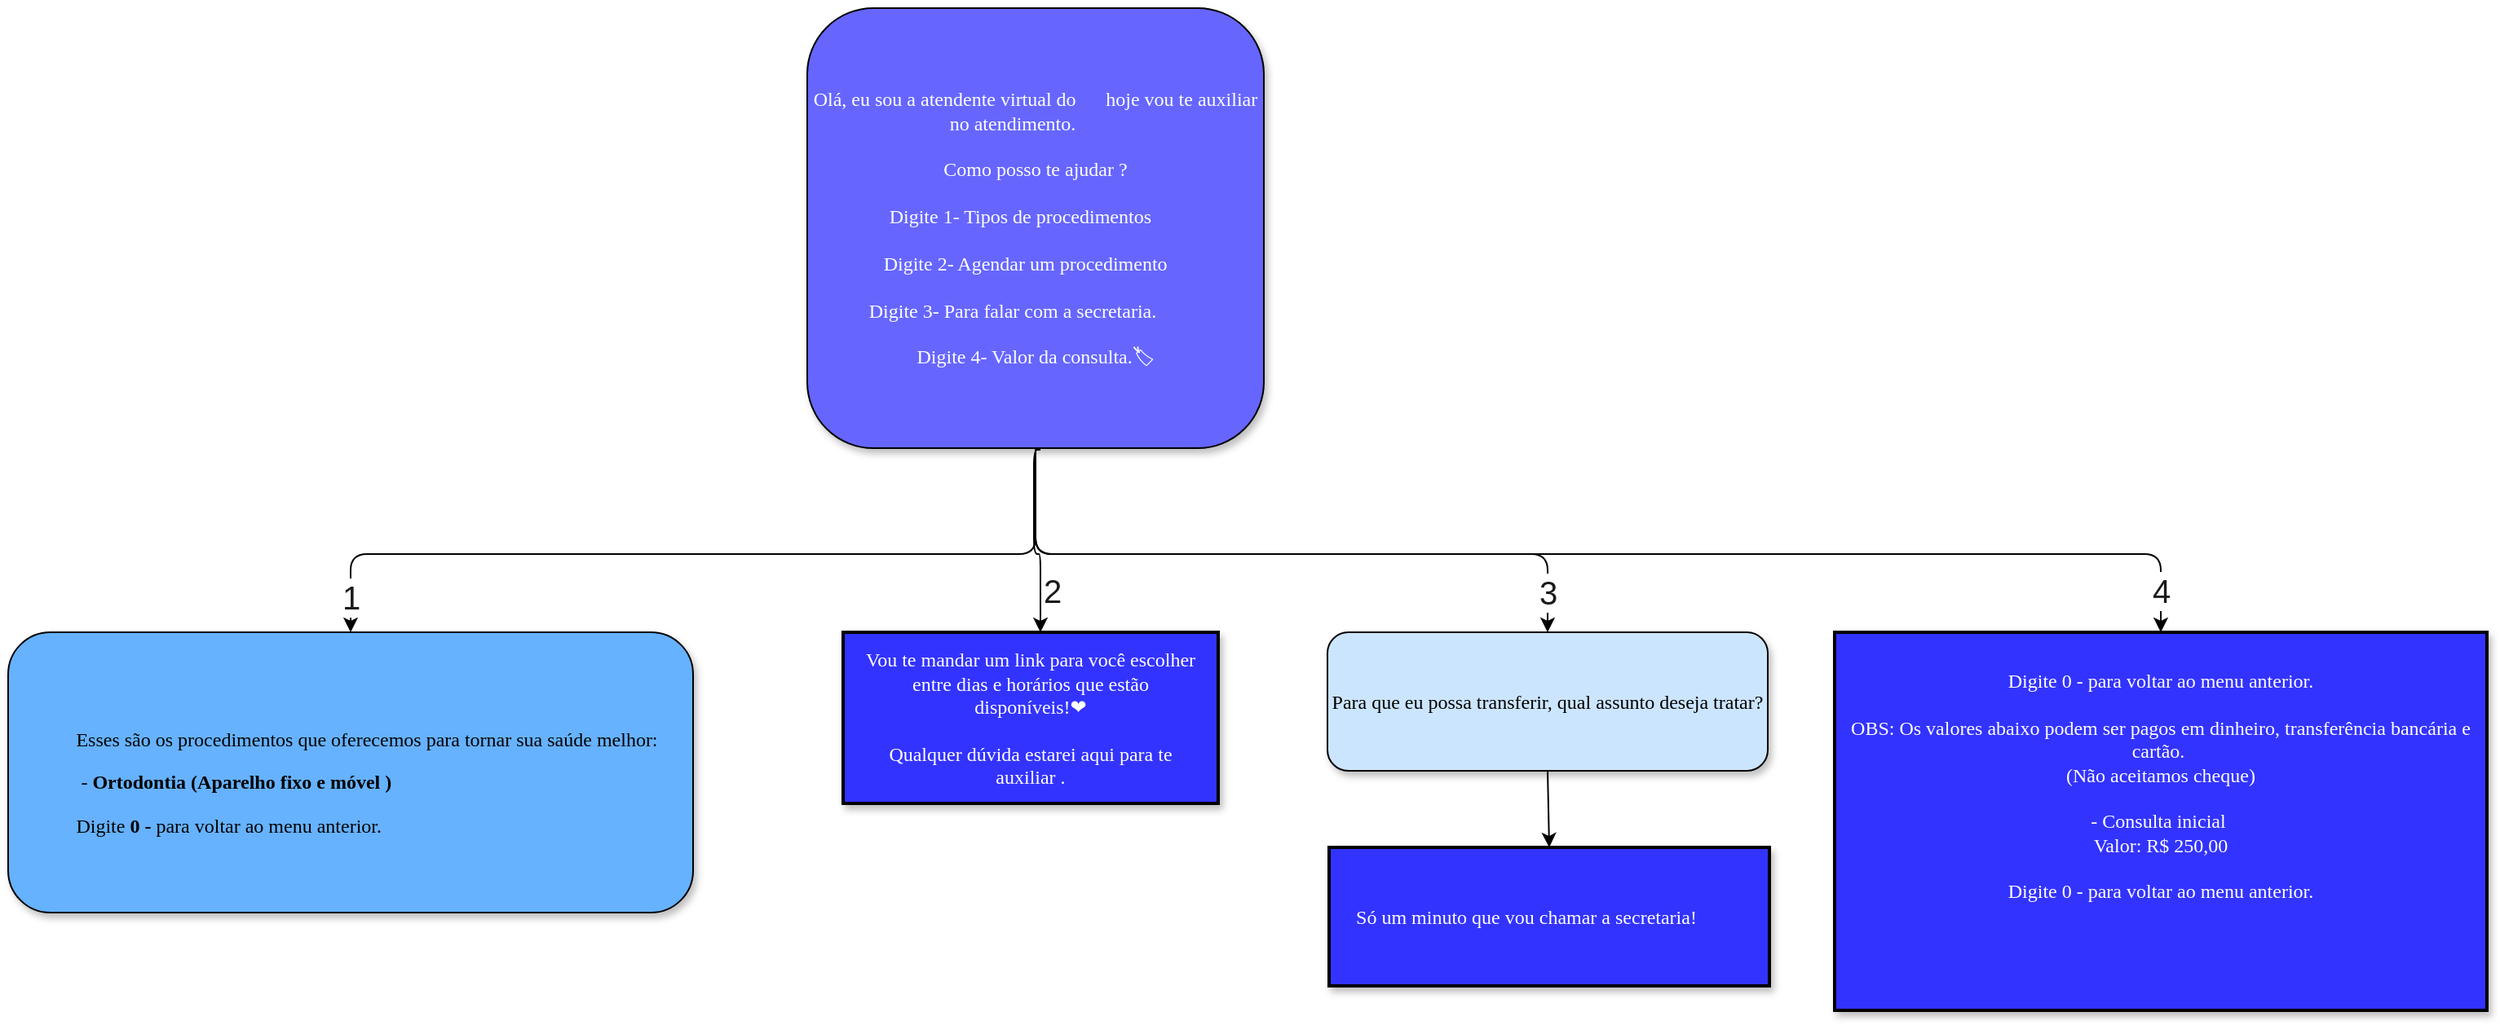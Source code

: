 <mxfile version="13.7.3" type="device"><diagram name="Page-1" id="10a91c8b-09ff-31b1-d368-03940ed4cc9e"><mxGraphModel dx="1326" dy="1864" grid="1" gridSize="10" guides="1" tooltips="1" connect="1" arrows="1" fold="1" page="1" pageScale="1" pageWidth="1100" pageHeight="850" background="#ffffff" math="0" shadow="0"><root><mxCell id="0"/><mxCell id="1" parent="0"/><mxCell id="62893188c0fa7362-1" value="&lt;div&gt;Olá, eu sou a atendente virtual do&lt;span&gt;&amp;nbsp;&lt;/span&gt;&lt;span&gt;🤖&amp;nbsp; hoje vou te auxiliar no atendimento.👩🏽‍⚕️&lt;/span&gt;&lt;/div&gt;&lt;div&gt;&lt;span&gt;&lt;br&gt;&lt;/span&gt;&lt;/div&gt;&lt;div&gt;&lt;span&gt;Como posso te ajudar ?&lt;br&gt;&lt;/span&gt;&lt;/div&gt;&lt;div&gt;&lt;span&gt;&lt;br&gt;&lt;/span&gt;&lt;/div&gt;&lt;div&gt;&lt;div&gt;Digite 1- Tipos de procedimentos👩‍⚕&lt;/div&gt;&lt;div&gt;&lt;br&gt;&lt;/div&gt;&lt;/div&gt;&lt;div&gt;Digite 2- Agendar um procedimento📅&amp;nbsp;&lt;/div&gt;&lt;div&gt;&lt;span&gt;&amp;nbsp;&lt;/span&gt;&lt;/div&gt;&lt;div&gt;Digite 3- Para falar com a secretaria.👩🏻‍💻&lt;/div&gt;&lt;div&gt;&lt;br&gt;&lt;/div&gt;&lt;div&gt;Digite 4- Valor da consulta.🏷️&lt;/div&gt;" style="whiteSpace=wrap;html=1;rounded=1;shadow=1;labelBackgroundColor=none;strokeWidth=1;fontFamily=Verdana;fontSize=12;align=center;fillColor=#6666FF;fontColor=#FFFFFF;" parent="1" vertex="1"><mxGeometry x="1610" y="-425" width="280" height="270" as="geometry"/></mxCell><mxCell id="62893188c0fa7362-4" value="" style="rounded=1;html=1;labelBackgroundColor=#ffffff;startArrow=none;endArrow=classic;jettySize=auto;orthogonalLoop=1;fontFamily=Helvetica;fontSize=11;fontColor=#1A1A1A;edgeStyle=orthogonalEdgeStyle;" parent="1" target="N2oBSRuZLOsV5X2WDPZm-1" edge="1"><mxGeometry x="-0.074" y="-1" relative="1" as="geometry"><mxPoint as="offset"/><mxPoint x="1790" y="-110" as="targetPoint"/><Array as="points"><mxPoint x="1749" y="-154"/><mxPoint x="1749" y="-90"/><mxPoint x="1753" y="-90"/></Array><mxPoint x="1753" y="-154" as="sourcePoint"/></mxGeometry></mxCell><mxCell id="jXdOba5qhMI-FQy_A3j8-54" value="2" style="edgeLabel;html=1;align=center;verticalAlign=middle;resizable=0;points=[];fontSize=20;fontColor=#1A1A1A;" parent="62893188c0fa7362-4" vertex="1" connectable="0"><mxGeometry x="0.961" y="1" relative="1" as="geometry"><mxPoint x="5.94" y="-24.24" as="offset"/></mxGeometry></mxCell><mxCell id="jXdOba5qhMI-FQy_A3j8-35" value="Para que eu possa transferir, qual assunto deseja tratar?" style="whiteSpace=wrap;html=1;rounded=1;shadow=1;labelBackgroundColor=none;strokeWidth=1;fontFamily=Verdana;fontSize=12;align=center;fillColor=#CCE5FF;" parent="1" vertex="1"><mxGeometry x="1929" y="-42.0" width="270" height="85" as="geometry"/></mxCell><mxCell id="jXdOba5qhMI-FQy_A3j8-42" value="&lt;span style=&quot;&quot;&gt;Só um minuto que vou chamar a secretaria!👩🏻‍💻&lt;/span&gt;" style="whiteSpace=wrap;html=1;rounded=0;shadow=1;labelBackgroundColor=none;strokeWidth=2;fontFamily=Verdana;fontSize=12;align=center;fillColor=#3333FF;fontColor=#FFFFFF;" parent="1" vertex="1"><mxGeometry x="1930" y="90.0" width="270" height="85" as="geometry"/></mxCell><mxCell id="jXdOba5qhMI-FQy_A3j8-44" value="&lt;div&gt;Digite 0 - para voltar ao menu anterior.&lt;br&gt;&lt;/div&gt;&lt;div&gt;&lt;br&gt;&lt;/div&gt;&lt;div&gt;OBS: Os valores abaixo podem ser&lt;span&gt;&amp;nbsp;pagos em dinheiro, transferência bancária e cartão.&amp;nbsp;&lt;br&gt;(Não aceitamos cheque)&lt;/span&gt;&lt;/div&gt;&lt;div&gt;&amp;nbsp;&lt;/div&gt;&lt;div&gt;- Consulta inicial&amp;nbsp;&lt;/div&gt;&lt;div&gt;Valor: R$ 250,00&lt;/div&gt;&lt;div&gt;&lt;br&gt;&lt;/div&gt;&lt;div&gt;Digite 0 - para voltar ao menu anterior.&lt;br&gt;&lt;/div&gt;&lt;div&gt;&lt;br&gt;&lt;/div&gt;&lt;div&gt;&lt;br&gt;&lt;/div&gt;&lt;div&gt;&lt;br&gt;&lt;/div&gt;" style="whiteSpace=wrap;html=1;rounded=0;shadow=1;labelBackgroundColor=none;strokeWidth=2;fontFamily=Verdana;fontSize=12;align=center;fillColor=#3333FF;fontColor=#FFFFFF;" parent="1" vertex="1"><mxGeometry x="2240" y="-42" width="400" height="232" as="geometry"/></mxCell><mxCell id="jXdOba5qhMI-FQy_A3j8-49" value="" style="endArrow=classic;html=1;fontColor=#1A1A1A;exitX=0.5;exitY=1;exitDx=0;exitDy=0;entryX=0.5;entryY=0;entryDx=0;entryDy=0;" parent="1" source="jXdOba5qhMI-FQy_A3j8-35" target="jXdOba5qhMI-FQy_A3j8-42" edge="1"><mxGeometry width="50" height="50" relative="1" as="geometry"><mxPoint x="2039" y="224" as="sourcePoint"/><mxPoint x="2129" y="224" as="targetPoint"/></mxGeometry></mxCell><mxCell id="jXdOba5qhMI-FQy_A3j8-51" value="" style="endArrow=classic;html=1;fontColor=#1A1A1A;entryX=0.5;entryY=0;entryDx=0;entryDy=0;exitX=0.5;exitY=1;exitDx=0;exitDy=0;edgeStyle=orthogonalEdgeStyle;" parent="1" source="62893188c0fa7362-1" target="jXdOba5qhMI-FQy_A3j8-44" edge="1"><mxGeometry width="50" height="50" relative="1" as="geometry"><mxPoint x="880" y="-290.0" as="sourcePoint"/><mxPoint x="2340" y="-90" as="targetPoint"/><Array as="points"><mxPoint x="1750" y="-155"/><mxPoint x="1750" y="-90"/><mxPoint x="2440" y="-90"/></Array></mxGeometry></mxCell><mxCell id="jXdOba5qhMI-FQy_A3j8-64" value="4" style="edgeLabel;html=1;align=center;verticalAlign=middle;resizable=0;points=[];fontSize=20;fontColor=#1A1A1A;" parent="jXdOba5qhMI-FQy_A3j8-51" vertex="1" connectable="0"><mxGeometry x="0.975" y="1" relative="1" as="geometry"><mxPoint x="-1" y="-16.47" as="offset"/></mxGeometry></mxCell><mxCell id="qiV7Z4xce7kEqSs8kUOw-1" value="" style="rounded=1;html=1;labelBackgroundColor=#ffffff;startArrow=none;endArrow=classic;jettySize=auto;orthogonalLoop=1;fontFamily=Helvetica;fontSize=11;exitX=0.5;exitY=1;exitDx=0;exitDy=0;entryX=0.5;entryY=0;entryDx=0;entryDy=0;fontColor=#FFFFFF;labelBorderColor=#000000;edgeStyle=orthogonalEdgeStyle;" parent="1" source="62893188c0fa7362-1" target="jXdOba5qhMI-FQy_A3j8-35" edge="1"><mxGeometry x="-0.205" y="-6" relative="1" as="geometry"><mxPoint as="offset"/><mxPoint x="880" y="-290.0" as="sourcePoint"/><mxPoint x="2060" y="-40" as="targetPoint"/><Array as="points"><mxPoint x="1750" y="-155"/><mxPoint x="1750" y="-90"/><mxPoint x="2064" y="-90"/></Array></mxGeometry></mxCell><mxCell id="qiV7Z4xce7kEqSs8kUOw-2" value="3" style="edgeLabel;html=1;align=center;verticalAlign=middle;resizable=0;points=[];fontSize=20;fontColor=#1A1A1A;" parent="qiV7Z4xce7kEqSs8kUOw-1" vertex="1" connectable="0"><mxGeometry x="0.955" y="-2" relative="1" as="geometry"><mxPoint x="2" y="-16" as="offset"/></mxGeometry></mxCell><mxCell id="N2oBSRuZLOsV5X2WDPZm-1" value="Vou&#9;te&#9;mandar&#9;um&#9;link&#9;para&#9;você&#9;escolher&lt;br/&gt;entre&#9;dias&#9;e&#9;horários&#9;que&#9;estão&lt;br/&gt;disponíveis!❤&lt;br/&gt;&lt;br&gt;Qualquer&#9;dúvida&#9;estarei&#9;aqui&#9;para&#9;te&lt;br/&gt;auxiliar&#9;.&lt;br/&gt;" style="whiteSpace=wrap;html=1;rounded=0;shadow=1;labelBackgroundColor=none;strokeWidth=2;fontFamily=Verdana;fontSize=12;align=center;fontColor=#FFFFFF;fillColor=#3333FF;" parent="1" vertex="1"><mxGeometry x="1632" y="-42.0" width="230" height="105" as="geometry"/></mxCell><mxCell id="1eUHgKxse4cfEzje2afG-2" value="&lt;p class=&quot;MsoNormal&quot;&gt;Esses são os procedimentos que oferecemos para tornar sua saúde melhor:&lt;/p&gt;&lt;p class=&quot;MsoNormal&quot; style=&quot;text-align: left&quot;&gt;&amp;nbsp;- &lt;b&gt;Ortodontia (Aparelho fixo e móvel )&lt;/b&gt;&lt;/p&gt;&lt;div style=&quot;text-align: left&quot;&gt;&lt;span&gt;Digite &lt;/span&gt;&lt;b&gt;0 -&lt;/b&gt;&lt;span&gt; para voltar ao menu anterior.&lt;/span&gt;&lt;/div&gt;" style="whiteSpace=wrap;html=1;rounded=1;shadow=1;labelBackgroundColor=none;strokeWidth=1;fontFamily=Verdana;fontSize=12;align=center;fillColor=#66B2FF;spacingLeft=20;" parent="1" vertex="1"><mxGeometry x="1120" y="-42" width="420" height="172" as="geometry"/></mxCell><mxCell id="Vz-wObRbaOYEmHwlPM3W-2" value="" style="rounded=1;html=1;labelBackgroundColor=#ffffff;startArrow=none;endArrow=classic;jettySize=auto;orthogonalLoop=1;fontFamily=Helvetica;fontSize=11;fontColor=#1A1A1A;edgeStyle=orthogonalEdgeStyle;exitX=0.5;exitY=1;exitDx=0;exitDy=0;" parent="1" target="1eUHgKxse4cfEzje2afG-2" edge="1" source="62893188c0fa7362-1"><mxGeometry x="-0.074" y="-1" relative="1" as="geometry"><mxPoint as="offset"/><mxPoint x="1322" y="-50" as="targetPoint"/><Array as="points"><mxPoint x="1750" y="-155"/><mxPoint x="1750" y="-90"/><mxPoint x="1330" y="-90"/></Array><mxPoint x="1700" y="-220" as="sourcePoint"/></mxGeometry></mxCell><mxCell id="Vz-wObRbaOYEmHwlPM3W-3" value="1" style="edgeLabel;html=1;align=center;verticalAlign=middle;resizable=0;points=[];fontSize=20;fontColor=#1A1A1A;" parent="Vz-wObRbaOYEmHwlPM3W-2" vertex="1" connectable="0"><mxGeometry x="0.961" y="1" relative="1" as="geometry"><mxPoint x="-1" y="-12.001" as="offset"/></mxGeometry></mxCell></root></mxGraphModel></diagram></mxfile>